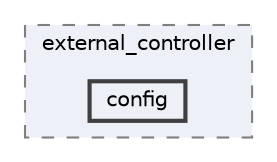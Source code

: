 digraph "C:/microchip/harmony3/gfx/middleware/legato/driver/controller/external_controller/config"
{
 // INTERACTIVE_SVG=YES
 // LATEX_PDF_SIZE
  bgcolor="transparent";
  edge [fontname=Helvetica,fontsize=10,labelfontname=Helvetica,labelfontsize=10];
  node [fontname=Helvetica,fontsize=10,shape=box,height=0.2,width=0.4];
  compound=true
  subgraph clusterdir_f3752ff8dc01162f52ce526285ef2c71 {
    graph [ bgcolor="#edf0f7", pencolor="grey50", label="external_controller", fontname=Helvetica,fontsize=10 style="filled,dashed", URL="dir_f3752ff8dc01162f52ce526285ef2c71.html",tooltip=""]
  dir_96a60fbd470f4e25e803737f6ff9034e [label="config", fillcolor="#edf0f7", color="grey25", style="filled,bold", URL="dir_96a60fbd470f4e25e803737f6ff9034e.html",tooltip=""];
  }
}

